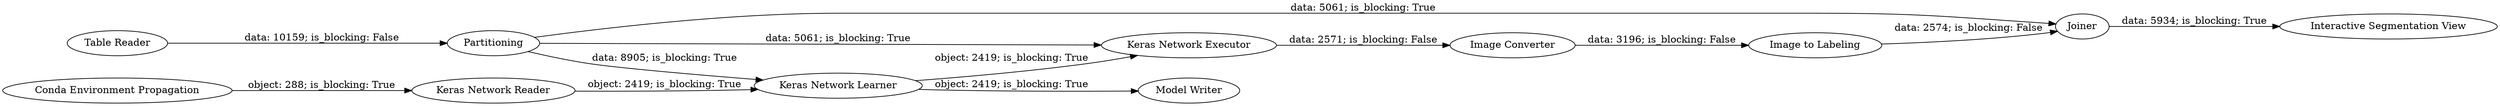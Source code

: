 digraph {
	"-4650861538655279121_211" [label="Interactive Segmentation View"]
	"-4650861538655279121_237" [label=Joiner]
	"-4650861538655279121_240" [label=Partitioning]
	"-4650861538655279121_2" [label="Keras Network Reader"]
	"-4650861538655279121_1" [label="Table Reader"]
	"-4650861538655279121_241" [label="Model Writer"]
	"-4650861538655279121_238" [label="Keras Network Executor"]
	"-4650861538655279121_213" [label="Keras Network Learner"]
	"-4650861538655279121_209" [label="Image to Labeling"]
	"-4650861538655279121_263" [label="Conda Environment Propagation"]
	"-4650861538655279121_208" [label="Image Converter"]
	"-4650861538655279121_237" -> "-4650861538655279121_211" [label="data: 5934; is_blocking: True"]
	"-4650861538655279121_263" -> "-4650861538655279121_2" [label="object: 288; is_blocking: True"]
	"-4650861538655279121_208" -> "-4650861538655279121_209" [label="data: 3196; is_blocking: False"]
	"-4650861538655279121_240" -> "-4650861538655279121_238" [label="data: 5061; is_blocking: True"]
	"-4650861538655279121_238" -> "-4650861538655279121_208" [label="data: 2571; is_blocking: False"]
	"-4650861538655279121_213" -> "-4650861538655279121_241" [label="object: 2419; is_blocking: True"]
	"-4650861538655279121_1" -> "-4650861538655279121_240" [label="data: 10159; is_blocking: False"]
	"-4650861538655279121_240" -> "-4650861538655279121_213" [label="data: 8905; is_blocking: True"]
	"-4650861538655279121_2" -> "-4650861538655279121_213" [label="object: 2419; is_blocking: True"]
	"-4650861538655279121_213" -> "-4650861538655279121_238" [label="object: 2419; is_blocking: True"]
	"-4650861538655279121_240" -> "-4650861538655279121_237" [label="data: 5061; is_blocking: True"]
	"-4650861538655279121_209" -> "-4650861538655279121_237" [label="data: 2574; is_blocking: False"]
	rankdir=LR
}
